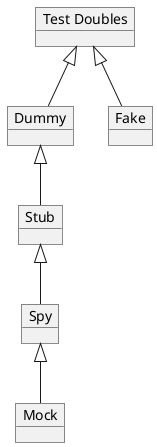 @startuml
object "Test Doubles" as testDoubles
object Dummy
object Stub
object Spy
object Mock
object Fake

testDoubles <|-- Dummy
Dummy <|-- Stub
Stub <|-- Spy
Spy <|-- Mock
testDoubles <|-- Fake
@enduml
